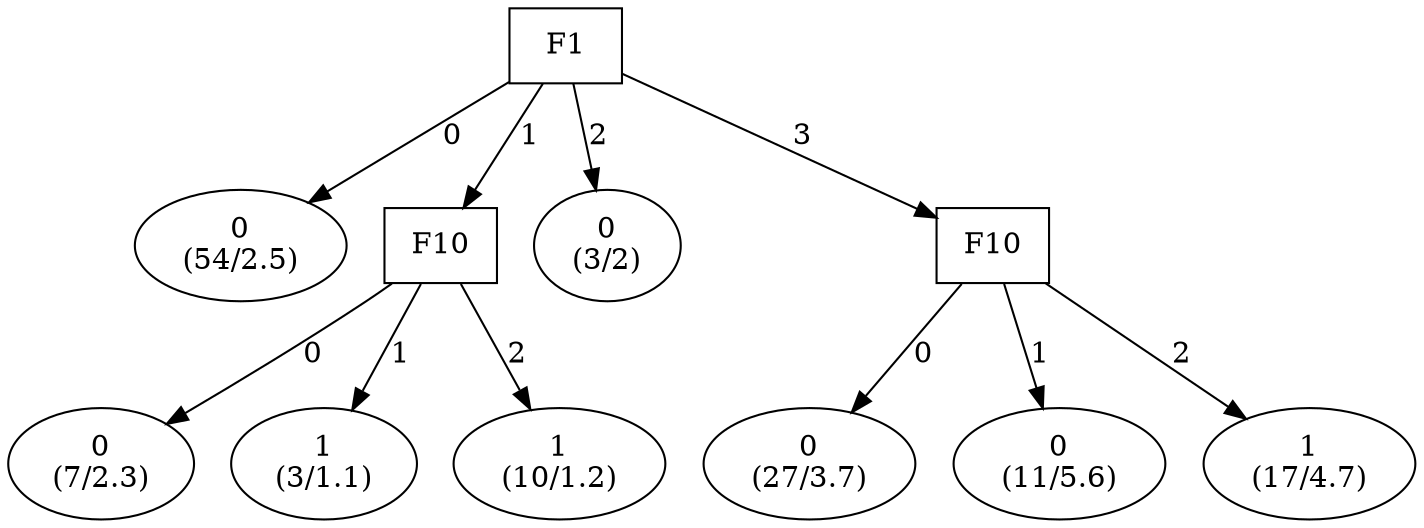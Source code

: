 digraph YaDT {
n0 [ shape=box, label="F1\n"]
n0 -> n1 [label="0"]
n1 [ shape=ellipse, label="0\n(54/2.5)"]
n0 -> n2 [label="1"]
n2 [ shape=box, label="F10\n"]
n2 -> n3 [label="0"]
n3 [ shape=ellipse, label="0\n(7/2.3)"]
n2 -> n4 [label="1"]
n4 [ shape=ellipse, label="1\n(3/1.1)"]
n2 -> n5 [label="2"]
n5 [ shape=ellipse, label="1\n(10/1.2)"]
n0 -> n7 [label="2"]
n7 [ shape=ellipse, label="0\n(3/2)"]
n0 -> n8 [label="3"]
n8 [ shape=box, label="F10\n"]
n8 -> n9 [label="0"]
n9 [ shape=ellipse, label="0\n(27/3.7)"]
n8 -> n10 [label="1"]
n10 [ shape=ellipse, label="0\n(11/5.6)"]
n8 -> n11 [label="2"]
n11 [ shape=ellipse, label="1\n(17/4.7)"]
}
